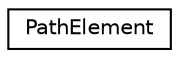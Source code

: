 digraph G
{
  edge [fontname="Helvetica",fontsize="10",labelfontname="Helvetica",labelfontsize="10"];
  node [fontname="Helvetica",fontsize="10",shape=record];
  rankdir=LR;
  Node1 [label="PathElement",height=0.2,width=0.4,color="black", fillcolor="white", style="filled",URL="$d0/dbd/structPathElement.html"];
}
